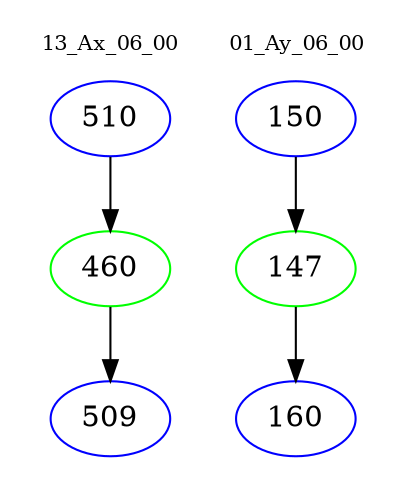 digraph{
subgraph cluster_0 {
color = white
label = "13_Ax_06_00";
fontsize=10;
T0_510 [label="510", color="blue"]
T0_510 -> T0_460 [color="black"]
T0_460 [label="460", color="green"]
T0_460 -> T0_509 [color="black"]
T0_509 [label="509", color="blue"]
}
subgraph cluster_1 {
color = white
label = "01_Ay_06_00";
fontsize=10;
T1_150 [label="150", color="blue"]
T1_150 -> T1_147 [color="black"]
T1_147 [label="147", color="green"]
T1_147 -> T1_160 [color="black"]
T1_160 [label="160", color="blue"]
}
}
